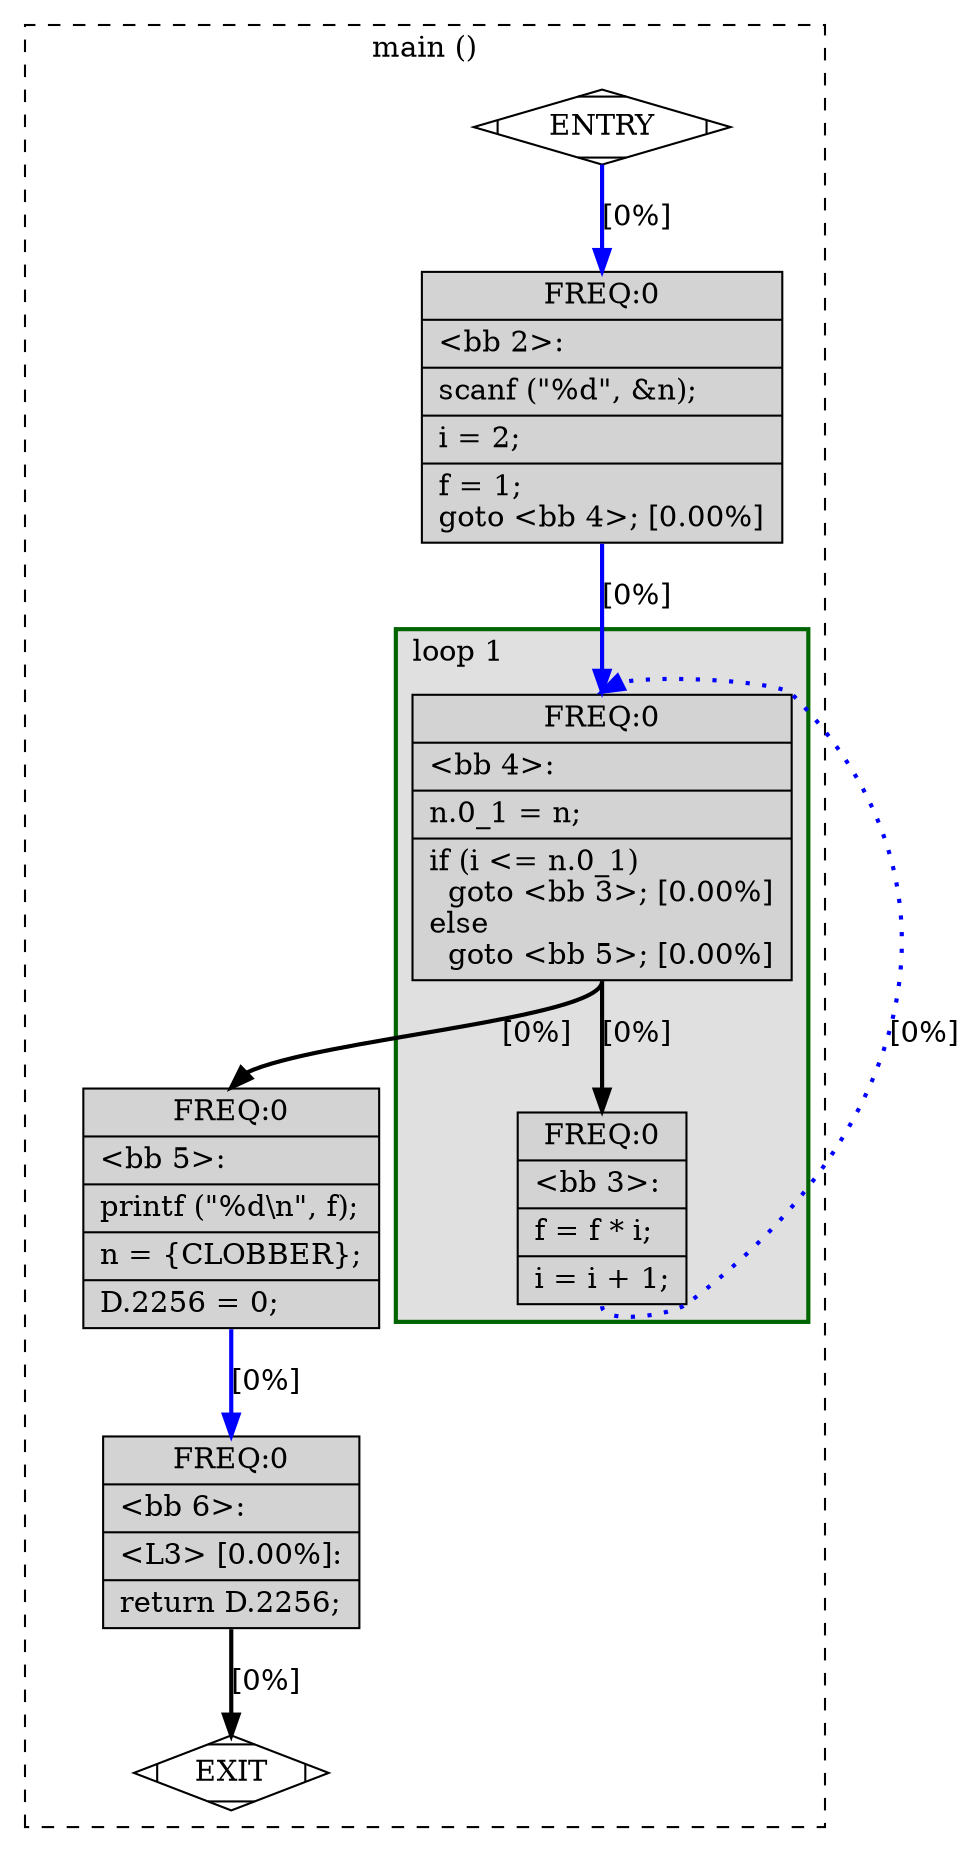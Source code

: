 digraph "main.c.019t.fixup_cfg1" {
overlap=false;
subgraph "cluster_main" {
	style="dashed";
	color="black";
	label="main ()";
	subgraph cluster_0_1 {
	style="filled";
	color="darkgreen";
	fillcolor="grey88";
	label="loop 1";
	labeljust=l;
	penwidth=2;
	fn_0_basic_block_4 [shape=record,style=filled,fillcolor=lightgrey,label="{ FREQ:0 |\<bb\ 4\>:\l\
|n.0_1\ =\ n;\l\
|if\ (i\ \<=\ n.0_1)\l\
\ \ goto\ \<bb\ 3\>;\ [0.00%]\l\
else\l\
\ \ goto\ \<bb\ 5\>;\ [0.00%]\l\
}"];

	fn_0_basic_block_3 [shape=record,style=filled,fillcolor=lightgrey,label="{ FREQ:0 |\<bb\ 3\>:\l\
|f\ =\ f\ *\ i;\l\
|i\ =\ i\ +\ 1;\l\
}"];

	}
	fn_0_basic_block_0 [shape=Mdiamond,style=filled,fillcolor=white,label="ENTRY"];

	fn_0_basic_block_1 [shape=Mdiamond,style=filled,fillcolor=white,label="EXIT"];

	fn_0_basic_block_2 [shape=record,style=filled,fillcolor=lightgrey,label="{ FREQ:0 |\<bb\ 2\>:\l\
|scanf\ (\"%d\",\ &n);\l\
|i\ =\ 2;\l\
|f\ =\ 1;\l\
goto\ \<bb\ 4\>;\ [0.00%]\l\
}"];

	fn_0_basic_block_5 [shape=record,style=filled,fillcolor=lightgrey,label="{ FREQ:0 |\<bb\ 5\>:\l\
|printf\ (\"%d\\n\",\ f);\l\
|n\ =\ \{CLOBBER\};\l\
|D.2256\ =\ 0;\l\
}"];

	fn_0_basic_block_6 [shape=record,style=filled,fillcolor=lightgrey,label="{ FREQ:0 |\<bb\ 6\>:\l\
|\<L3\>\ [0.00%]:\l\
|return\ D.2256;\l\
}"];

	fn_0_basic_block_0:s -> fn_0_basic_block_2:n [style="solid,bold",color=blue,weight=100,constraint=true, label="[0%]"];
	fn_0_basic_block_2:s -> fn_0_basic_block_4:n [style="solid,bold",color=blue,weight=100,constraint=true, label="[0%]"];
	fn_0_basic_block_3:s -> fn_0_basic_block_4:n [style="dotted,bold",color=blue,weight=10,constraint=false, label="[0%]"];
	fn_0_basic_block_4:s -> fn_0_basic_block_3:n [style="solid,bold",color=black,weight=10,constraint=true, label="[0%]"];
	fn_0_basic_block_4:s -> fn_0_basic_block_5:n [style="solid,bold",color=black,weight=10,constraint=true, label="[0%]"];
	fn_0_basic_block_5:s -> fn_0_basic_block_6:n [style="solid,bold",color=blue,weight=100,constraint=true, label="[0%]"];
	fn_0_basic_block_6:s -> fn_0_basic_block_1:n [style="solid,bold",color=black,weight=10,constraint=true, label="[0%]"];
	fn_0_basic_block_0:s -> fn_0_basic_block_1:n [style="invis",constraint=true];
}
}
